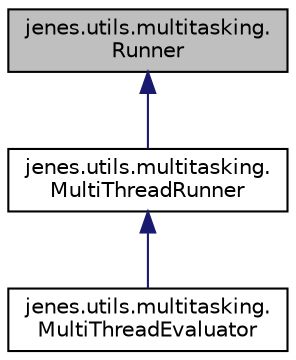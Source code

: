 digraph "jenes.utils.multitasking.Runner"
{
  edge [fontname="Helvetica",fontsize="10",labelfontname="Helvetica",labelfontsize="10"];
  node [fontname="Helvetica",fontsize="10",shape=record];
  Node1 [label="jenes.utils.multitasking.\lRunner",height=0.2,width=0.4,color="black", fillcolor="grey75", style="filled" fontcolor="black"];
  Node1 -> Node2 [dir="back",color="midnightblue",fontsize="10",style="solid",fontname="Helvetica"];
  Node2 [label="jenes.utils.multitasking.\lMultiThreadRunner",height=0.2,width=0.4,color="black", fillcolor="white", style="filled",URL="$classjenes_1_1utils_1_1multitasking_1_1_multi_thread_runner.html"];
  Node2 -> Node3 [dir="back",color="midnightblue",fontsize="10",style="solid",fontname="Helvetica"];
  Node3 [label="jenes.utils.multitasking.\lMultiThreadEvaluator",height=0.2,width=0.4,color="black", fillcolor="white", style="filled",URL="$classjenes_1_1utils_1_1multitasking_1_1_multi_thread_evaluator.html"];
}
